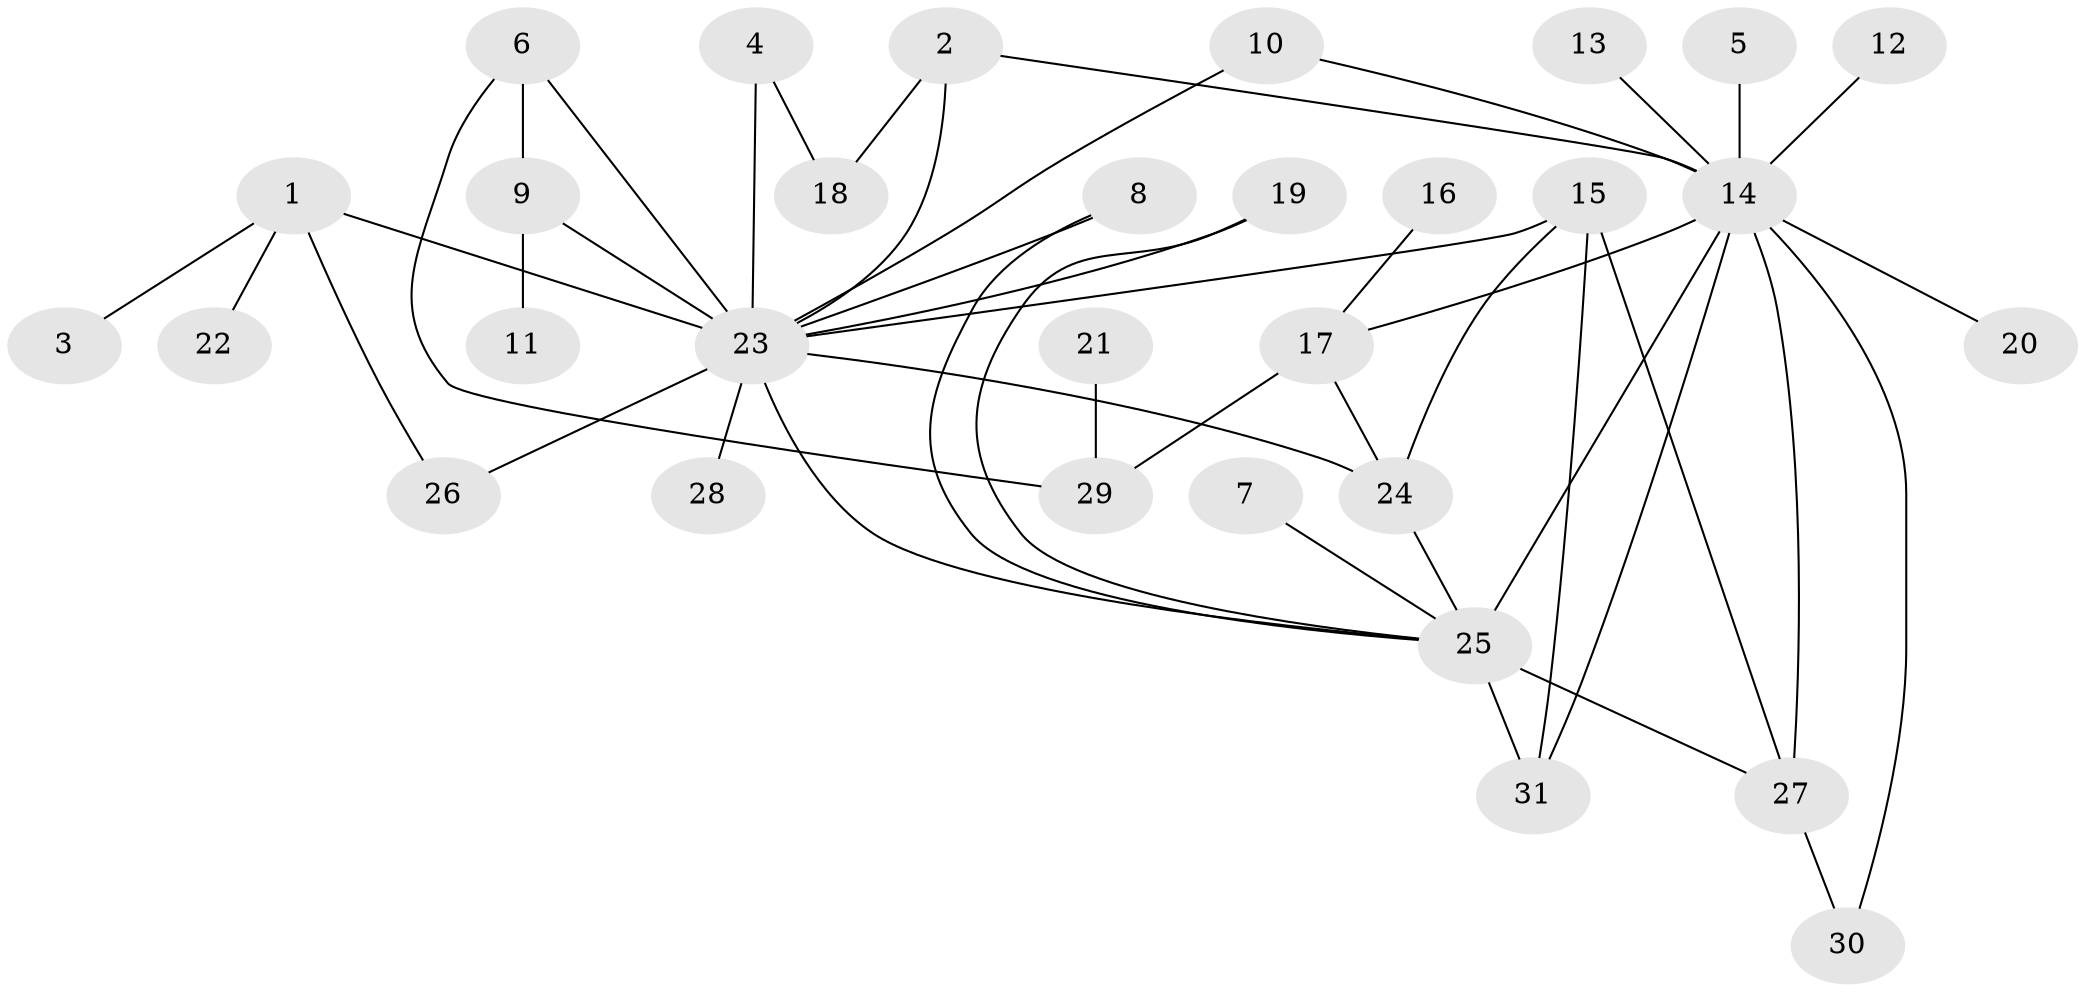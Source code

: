 // original degree distribution, {19: 0.01639344262295082, 9: 0.01639344262295082, 4: 0.09836065573770492, 5: 0.06557377049180328, 2: 0.2786885245901639, 3: 0.08196721311475409, 20: 0.01639344262295082, 1: 0.3770491803278688, 6: 0.04918032786885246}
// Generated by graph-tools (version 1.1) at 2025/01/03/09/25 03:01:47]
// undirected, 31 vertices, 46 edges
graph export_dot {
graph [start="1"]
  node [color=gray90,style=filled];
  1;
  2;
  3;
  4;
  5;
  6;
  7;
  8;
  9;
  10;
  11;
  12;
  13;
  14;
  15;
  16;
  17;
  18;
  19;
  20;
  21;
  22;
  23;
  24;
  25;
  26;
  27;
  28;
  29;
  30;
  31;
  1 -- 3 [weight=1.0];
  1 -- 22 [weight=1.0];
  1 -- 23 [weight=2.0];
  1 -- 26 [weight=1.0];
  2 -- 14 [weight=1.0];
  2 -- 18 [weight=1.0];
  2 -- 23 [weight=1.0];
  4 -- 18 [weight=1.0];
  4 -- 23 [weight=1.0];
  5 -- 14 [weight=1.0];
  6 -- 9 [weight=1.0];
  6 -- 23 [weight=1.0];
  6 -- 29 [weight=1.0];
  7 -- 25 [weight=1.0];
  8 -- 23 [weight=1.0];
  8 -- 25 [weight=1.0];
  9 -- 11 [weight=1.0];
  9 -- 23 [weight=2.0];
  10 -- 14 [weight=1.0];
  10 -- 23 [weight=1.0];
  12 -- 14 [weight=1.0];
  13 -- 14 [weight=1.0];
  14 -- 17 [weight=1.0];
  14 -- 20 [weight=1.0];
  14 -- 25 [weight=5.0];
  14 -- 27 [weight=3.0];
  14 -- 30 [weight=1.0];
  14 -- 31 [weight=1.0];
  15 -- 23 [weight=1.0];
  15 -- 24 [weight=1.0];
  15 -- 27 [weight=1.0];
  15 -- 31 [weight=1.0];
  16 -- 17 [weight=1.0];
  17 -- 24 [weight=1.0];
  17 -- 29 [weight=1.0];
  19 -- 23 [weight=1.0];
  19 -- 25 [weight=1.0];
  21 -- 29 [weight=1.0];
  23 -- 24 [weight=2.0];
  23 -- 25 [weight=1.0];
  23 -- 26 [weight=1.0];
  23 -- 28 [weight=1.0];
  24 -- 25 [weight=1.0];
  25 -- 27 [weight=2.0];
  25 -- 31 [weight=2.0];
  27 -- 30 [weight=1.0];
}
